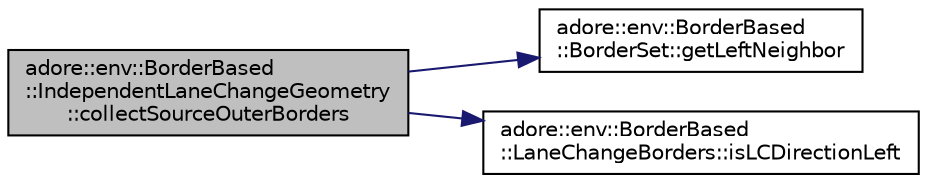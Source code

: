 digraph "adore::env::BorderBased::IndependentLaneChangeGeometry::collectSourceOuterBorders"
{
 // LATEX_PDF_SIZE
  edge [fontname="Helvetica",fontsize="10",labelfontname="Helvetica",labelfontsize="10"];
  node [fontname="Helvetica",fontsize="10",shape=record];
  rankdir="LR";
  Node1 [label="adore::env::BorderBased\l::IndependentLaneChangeGeometry\l::collectSourceOuterBorders",height=0.2,width=0.4,color="black", fillcolor="grey75", style="filled", fontcolor="black",tooltip="collects points describing the source-side outer border"];
  Node1 -> Node2 [color="midnightblue",fontsize="10",style="solid",fontname="Helvetica"];
  Node2 [label="adore::env::BorderBased\l::BorderSet::getLeftNeighbor",height=0.2,width=0.4,color="black", fillcolor="white", style="filled",URL="$classadore_1_1env_1_1BorderBased_1_1BorderSet.html#a8af807fde181a20de55594592d752adc",tooltip="Get left neighbor of a border."];
  Node1 -> Node3 [color="midnightblue",fontsize="10",style="solid",fontname="Helvetica"];
  Node3 [label="adore::env::BorderBased\l::LaneChangeBorders::isLCDirectionLeft",height=0.2,width=0.4,color="black", fillcolor="white", style="filled",URL="$classadore_1_1env_1_1BorderBased_1_1LaneChangeBorders.html#a47633cc3c94ab462740891cc7ad9ede5",tooltip=" "];
}
